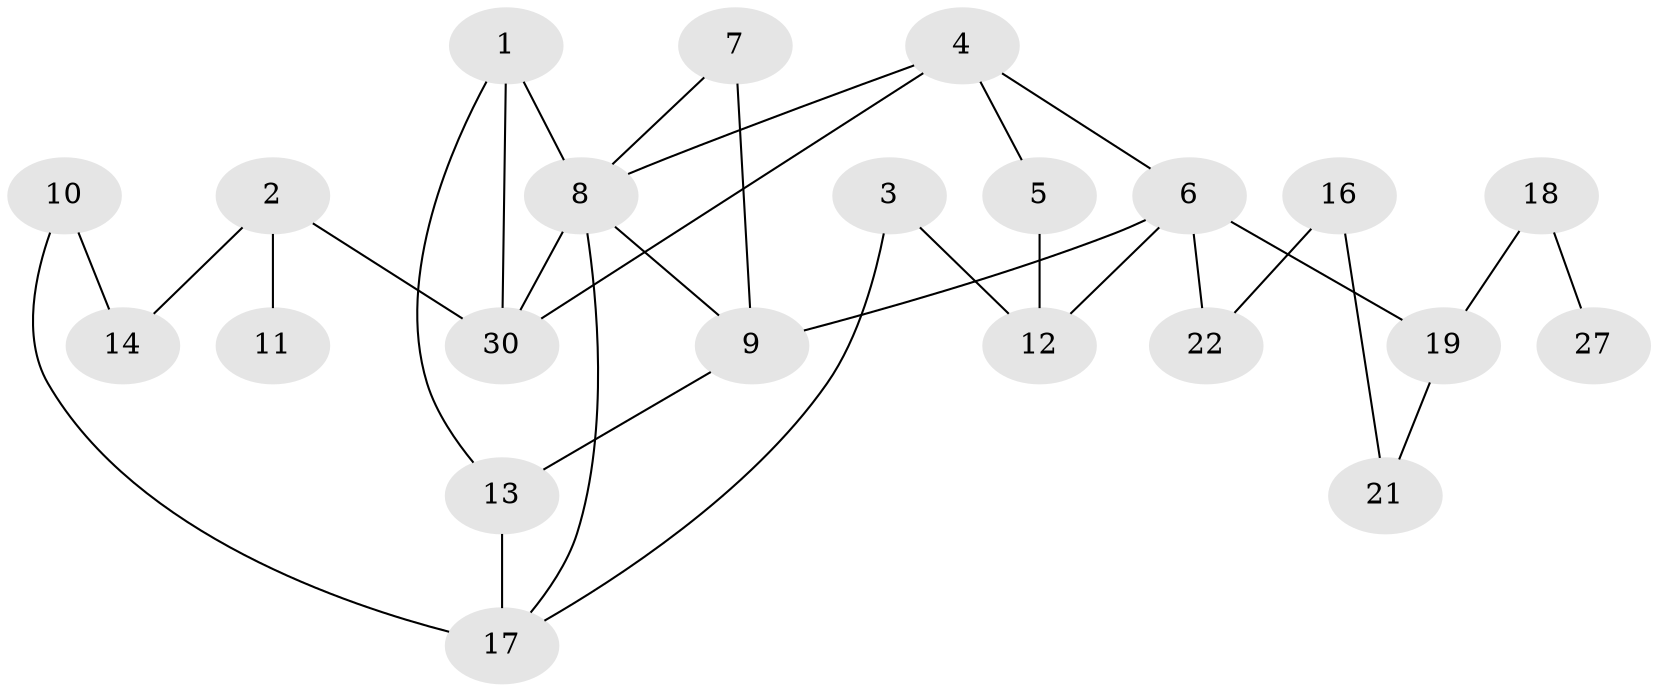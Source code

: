 // original degree distribution, {2: 0.3620689655172414, 1: 0.13793103448275862, 3: 0.22413793103448276, 5: 0.05172413793103448, 8: 0.017241379310344827, 4: 0.06896551724137931, 0: 0.13793103448275862}
// Generated by graph-tools (version 1.1) at 2025/33/03/09/25 02:33:33]
// undirected, 22 vertices, 31 edges
graph export_dot {
graph [start="1"]
  node [color=gray90,style=filled];
  1;
  2;
  3;
  4;
  5;
  6;
  7;
  8;
  9;
  10;
  11;
  12;
  13;
  14;
  16;
  17;
  18;
  19;
  21;
  22;
  27;
  30;
  1 -- 8 [weight=2.0];
  1 -- 13 [weight=1.0];
  1 -- 30 [weight=1.0];
  2 -- 11 [weight=1.0];
  2 -- 14 [weight=1.0];
  2 -- 30 [weight=1.0];
  3 -- 12 [weight=2.0];
  3 -- 17 [weight=1.0];
  4 -- 5 [weight=1.0];
  4 -- 6 [weight=2.0];
  4 -- 8 [weight=2.0];
  4 -- 30 [weight=1.0];
  5 -- 12 [weight=1.0];
  6 -- 9 [weight=1.0];
  6 -- 12 [weight=2.0];
  6 -- 19 [weight=1.0];
  6 -- 22 [weight=1.0];
  7 -- 8 [weight=1.0];
  7 -- 9 [weight=1.0];
  8 -- 9 [weight=1.0];
  8 -- 17 [weight=1.0];
  8 -- 30 [weight=1.0];
  9 -- 13 [weight=1.0];
  10 -- 14 [weight=1.0];
  10 -- 17 [weight=1.0];
  13 -- 17 [weight=2.0];
  16 -- 21 [weight=1.0];
  16 -- 22 [weight=1.0];
  18 -- 19 [weight=1.0];
  18 -- 27 [weight=1.0];
  19 -- 21 [weight=1.0];
}
